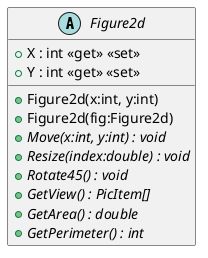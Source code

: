 @startuml
abstract class Figure2d {
    + Figure2d(x:int, y:int)
    + Figure2d(fig:Figure2d)
    + X : int <<get>> <<set>>
    + Y : int <<get>> <<set>>
    + {abstract} Move(x:int, y:int) : void
    + {abstract} Resize(index:double) : void
    + {abstract} Rotate45() : void
    + {abstract} GetView() : PicItem[]
    + {abstract} GetArea() : double
    + {abstract} GetPerimeter() : int
}
@enduml
